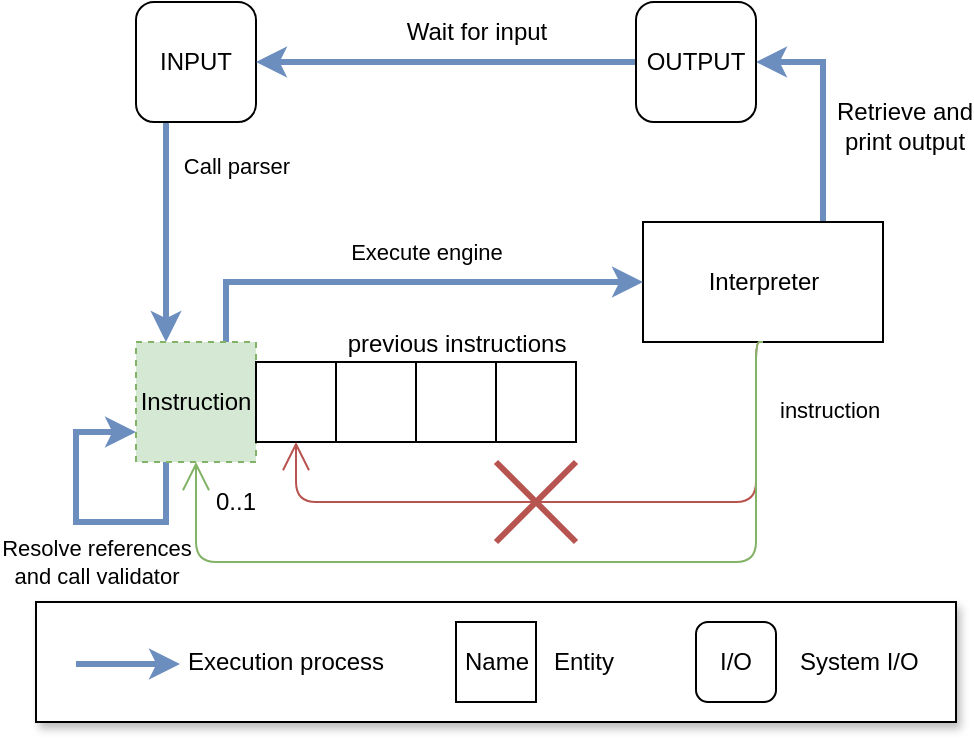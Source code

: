 <mxfile version="10.6.8" type="device"><diagram id="ONqt0LGofJ8E104Ak8q5" name="Page-1"><mxGraphModel dx="895" dy="735" grid="1" gridSize="10" guides="1" tooltips="1" connect="1" arrows="1" fold="1" page="1" pageScale="1" pageWidth="827" pageHeight="1169" math="0" shadow="0"><root><mxCell id="0"/><mxCell id="1" parent="0"/><mxCell id="84ebywNOWSX6Vrqx-hla-39" style="edgeStyle=orthogonalEdgeStyle;rounded=0;orthogonalLoop=1;jettySize=auto;html=1;exitX=0.75;exitY=0;exitDx=0;exitDy=0;entryX=1;entryY=0.5;entryDx=0;entryDy=0;strokeWidth=3;fillColor=#dae8fc;strokeColor=#6c8ebf;" parent="1" source="8jAKIxN0BBHMUgRBui_P-5" target="84ebywNOWSX6Vrqx-hla-36" edge="1"><mxGeometry relative="1" as="geometry"><mxPoint x="530" y="240" as="sourcePoint"/></mxGeometry></mxCell><mxCell id="84ebywNOWSX6Vrqx-hla-40" value="Retrieve and&lt;br&gt;print output" style="text;html=1;resizable=0;points=[];align=center;verticalAlign=middle;labelBackgroundColor=#ffffff;" parent="84ebywNOWSX6Vrqx-hla-39" vertex="1" connectable="0"><mxGeometry x="-0.074" y="-1" relative="1" as="geometry"><mxPoint x="39" y="4" as="offset"/></mxGeometry></mxCell><mxCell id="8jAKIxN0BBHMUgRBui_P-5" value="Interpreter" style="rounded=0;whiteSpace=wrap;html=1;" parent="1" vertex="1"><mxGeometry x="443.5" y="260" width="120" height="60" as="geometry"/></mxCell><mxCell id="47bU1B1srxmy7PimCyaF-3" value="Call parser" style="edgeStyle=orthogonalEdgeStyle;rounded=0;orthogonalLoop=1;jettySize=auto;html=1;endArrow=classic;endFill=1;strokeWidth=3;fillColor=#dae8fc;strokeColor=#6c8ebf;exitX=0.25;exitY=1;exitDx=0;exitDy=0;entryX=0.25;entryY=0;entryDx=0;entryDy=0;" parent="1" source="47bU1B1srxmy7PimCyaF-1" target="47bU1B1srxmy7PimCyaF-10" edge="1"><mxGeometry x="-0.6" y="35" relative="1" as="geometry"><mxPoint x="220" y="300" as="targetPoint"/><mxPoint as="offset"/></mxGeometry></mxCell><mxCell id="47bU1B1srxmy7PimCyaF-1" value="INPUT" style="rounded=1;whiteSpace=wrap;html=1;" parent="1" vertex="1"><mxGeometry x="190" y="150" width="60" height="60" as="geometry"/></mxCell><mxCell id="47bU1B1srxmy7PimCyaF-7" value="" style="edgeStyle=orthogonalEdgeStyle;rounded=0;orthogonalLoop=1;jettySize=auto;html=1;endArrow=classic;endFill=1;" parent="1" edge="1"><mxGeometry relative="1" as="geometry"><mxPoint x="310" y="410" as="targetPoint"/></mxGeometry></mxCell><mxCell id="47bU1B1srxmy7PimCyaF-9" value="" style="edgeStyle=orthogonalEdgeStyle;rounded=0;orthogonalLoop=1;jettySize=auto;html=1;endArrow=classic;endFill=1;" parent="1" edge="1"><mxGeometry relative="1" as="geometry"><mxPoint x="530" y="440" as="targetPoint"/></mxGeometry></mxCell><mxCell id="84ebywNOWSX6Vrqx-hla-11" value="Resolve references&lt;br&gt;and call validator" style="edgeStyle=orthogonalEdgeStyle;rounded=0;orthogonalLoop=1;jettySize=auto;html=1;entryX=0;entryY=0.75;entryDx=0;entryDy=0;exitX=0.25;exitY=1;exitDx=0;exitDy=0;strokeWidth=3;fillColor=#dae8fc;strokeColor=#6c8ebf;" parent="1" source="47bU1B1srxmy7PimCyaF-10" target="47bU1B1srxmy7PimCyaF-10" edge="1"><mxGeometry y="-23" relative="1" as="geometry"><mxPoint x="220" y="460" as="targetPoint"/><Array as="points"><mxPoint x="205" y="410"/><mxPoint x="160" y="410"/><mxPoint x="160" y="365"/></Array><mxPoint x="-13" y="20" as="offset"/></mxGeometry></mxCell><mxCell id="84ebywNOWSX6Vrqx-hla-33" value="Execute engine" style="edgeStyle=orthogonalEdgeStyle;rounded=0;orthogonalLoop=1;jettySize=auto;html=1;exitX=0.75;exitY=0;exitDx=0;exitDy=0;entryX=0;entryY=0.5;entryDx=0;entryDy=0;strokeWidth=3;fillColor=#dae8fc;strokeColor=#6c8ebf;" parent="1" source="47bU1B1srxmy7PimCyaF-10" target="8jAKIxN0BBHMUgRBui_P-5" edge="1"><mxGeometry x="0.086" y="15" relative="1" as="geometry"><Array as="points"><mxPoint x="235" y="290"/></Array><mxPoint as="offset"/><mxPoint x="440" y="285" as="targetPoint"/></mxGeometry></mxCell><mxCell id="47bU1B1srxmy7PimCyaF-10" value="Instruction" style="rounded=0;whiteSpace=wrap;html=1;dashed=1;fillColor=#d5e8d4;strokeColor=#82b366;" parent="1" vertex="1"><mxGeometry x="190" y="320" width="60" height="60" as="geometry"/></mxCell><mxCell id="84ebywNOWSX6Vrqx-hla-2" value="" style="rounded=0;whiteSpace=wrap;html=1;" parent="1" vertex="1"><mxGeometry x="250" y="330" width="40" height="40" as="geometry"/></mxCell><mxCell id="84ebywNOWSX6Vrqx-hla-3" value="&lt;div style=&quot;text-align: center&quot;&gt;&lt;span&gt;previous instructions&lt;/span&gt;&lt;/div&gt;" style="rounded=0;html=1;labelPosition=right;verticalLabelPosition=top;align=center;verticalAlign=bottom;" parent="1" vertex="1"><mxGeometry x="290" y="330" width="40" height="40" as="geometry"/></mxCell><mxCell id="84ebywNOWSX6Vrqx-hla-5" value="" style="rounded=0;whiteSpace=wrap;html=1;" parent="1" vertex="1"><mxGeometry x="330" y="330" width="40" height="40" as="geometry"/></mxCell><mxCell id="84ebywNOWSX6Vrqx-hla-7" value="" style="rounded=0;whiteSpace=wrap;html=1;" parent="1" vertex="1"><mxGeometry x="370" y="330" width="40" height="40" as="geometry"/></mxCell><mxCell id="84ebywNOWSX6Vrqx-hla-12" value="instruction" style="endArrow=open;endFill=0;html=1;edgeStyle=orthogonalEdgeStyle;align=left;verticalAlign=top;exitX=0.5;exitY=1;exitDx=0;exitDy=0;entryX=0.5;entryY=1;entryDx=0;entryDy=0;fillColor=#f8cecc;strokeColor=#b85450;endSize=12;" parent="1" source="8jAKIxN0BBHMUgRBui_P-5" target="84ebywNOWSX6Vrqx-hla-2" edge="1"><mxGeometry x="-0.857" y="10" relative="1" as="geometry"><mxPoint x="120" y="500" as="sourcePoint"/><mxPoint x="280" y="500" as="targetPoint"/><Array as="points"><mxPoint x="500" y="320"/><mxPoint x="500" y="400"/><mxPoint x="270" y="400"/></Array><mxPoint as="offset"/></mxGeometry></mxCell><mxCell id="84ebywNOWSX6Vrqx-hla-20" value="" style="shape=umlDestroy;whiteSpace=wrap;html=1;strokeWidth=3;align=center;fillColor=#f8cecc;strokeColor=#b85450;" parent="1" vertex="1"><mxGeometry x="370" y="380" width="40" height="40" as="geometry"/></mxCell><mxCell id="84ebywNOWSX6Vrqx-hla-31" value="" style="endArrow=open;endFill=0;html=1;edgeStyle=orthogonalEdgeStyle;align=left;verticalAlign=top;exitX=0.5;exitY=1;exitDx=0;exitDy=0;entryX=0.5;entryY=1;entryDx=0;entryDy=0;fillColor=#d5e8d4;strokeColor=#82b366;endSize=12;" parent="1" source="8jAKIxN0BBHMUgRBui_P-5" target="47bU1B1srxmy7PimCyaF-10" edge="1"><mxGeometry x="-1" relative="1" as="geometry"><mxPoint x="270" y="590" as="sourcePoint"/><mxPoint x="430" y="590" as="targetPoint"/><Array as="points"><mxPoint x="500" y="320"/><mxPoint x="500" y="430"/><mxPoint x="220" y="430"/></Array></mxGeometry></mxCell><mxCell id="84ebywNOWSX6Vrqx-hla-37" style="edgeStyle=orthogonalEdgeStyle;rounded=0;orthogonalLoop=1;jettySize=auto;html=1;exitX=0;exitY=0.5;exitDx=0;exitDy=0;entryX=1;entryY=0.5;entryDx=0;entryDy=0;strokeWidth=3;fillColor=#dae8fc;strokeColor=#6c8ebf;" parent="1" source="84ebywNOWSX6Vrqx-hla-36" target="47bU1B1srxmy7PimCyaF-1" edge="1"><mxGeometry relative="1" as="geometry"/></mxCell><mxCell id="84ebywNOWSX6Vrqx-hla-38" value="Wait for input" style="text;html=1;resizable=0;points=[];align=center;verticalAlign=middle;labelBackgroundColor=#ffffff;" parent="84ebywNOWSX6Vrqx-hla-37" vertex="1" connectable="0"><mxGeometry x="-0.274" y="-2" relative="1" as="geometry"><mxPoint x="-11" y="-13" as="offset"/></mxGeometry></mxCell><mxCell id="84ebywNOWSX6Vrqx-hla-36" value="OUTPUT" style="rounded=1;whiteSpace=wrap;html=1;" parent="1" vertex="1"><mxGeometry x="440" y="150" width="60" height="60" as="geometry"/></mxCell><mxCell id="84ebywNOWSX6Vrqx-hla-45" value="" style="rounded=0;whiteSpace=wrap;html=1;align=center;shadow=1;" parent="1" vertex="1"><mxGeometry x="140" y="450" width="460" height="60" as="geometry"/></mxCell><mxCell id="84ebywNOWSX6Vrqx-hla-53" value="&lt;div style=&quot;text-align: center&quot;&gt;&lt;span&gt;I/O&lt;/span&gt;&lt;/div&gt;" style="rounded=1;whiteSpace=wrap;html=1;shadow=0;align=center;" parent="1" vertex="1"><mxGeometry x="470" y="460" width="40" height="40" as="geometry"/></mxCell><mxCell id="84ebywNOWSX6Vrqx-hla-54" value="System I/O" style="text;html=1;strokeColor=none;fillColor=none;align=left;verticalAlign=middle;whiteSpace=wrap;rounded=0;shadow=0;" parent="1" vertex="1"><mxGeometry x="520" y="470" width="70" height="20" as="geometry"/></mxCell><mxCell id="2nDzxUVWdkNp_XRIS7rN-3" value="0..1" style="text;html=1;strokeColor=none;fillColor=none;align=center;verticalAlign=middle;whiteSpace=wrap;rounded=0;shadow=1;fontSize=12;" parent="1" vertex="1"><mxGeometry x="220" y="390" width="40" height="20" as="geometry"/></mxCell><mxCell id="aXZSDvKaScoPAeTuS3Sm-3" value="" style="group" vertex="1" connectable="0" parent="1"><mxGeometry x="192" y="470" width="131.5" height="20" as="geometry"/></mxCell><mxCell id="84ebywNOWSX6Vrqx-hla-47" value="" style="edgeStyle=orthogonalEdgeStyle;rounded=0;orthogonalLoop=1;jettySize=auto;html=1;strokeWidth=3;fillColor=#dae8fc;strokeColor=#6c8ebf;align=left;" parent="aXZSDvKaScoPAeTuS3Sm-3" edge="1"><mxGeometry x="1" y="8" relative="1" as="geometry"><mxPoint x="-32" y="11" as="sourcePoint"/><mxPoint x="20" y="11" as="targetPoint"/><Array as="points"><mxPoint y="11.5"/><mxPoint y="11.5"/></Array><mxPoint x="8" y="8" as="offset"/></mxGeometry></mxCell><mxCell id="aXZSDvKaScoPAeTuS3Sm-2" value="Execution process" style="text;html=1;strokeColor=none;fillColor=none;align=left;verticalAlign=middle;whiteSpace=wrap;rounded=0;" vertex="1" parent="aXZSDvKaScoPAeTuS3Sm-3"><mxGeometry x="21.5" width="110" height="20" as="geometry"/></mxCell><mxCell id="aXZSDvKaScoPAeTuS3Sm-4" value="" style="group" vertex="1" connectable="0" parent="1"><mxGeometry x="350" y="460" width="100" height="40" as="geometry"/></mxCell><mxCell id="84ebywNOWSX6Vrqx-hla-51" value="&lt;div style=&quot;text-align: center&quot;&gt;&lt;span&gt;Name&lt;/span&gt;&lt;/div&gt;" style="html=1;shadow=0;align=center;" parent="aXZSDvKaScoPAeTuS3Sm-4" vertex="1"><mxGeometry width="40" height="40" as="geometry"/></mxCell><mxCell id="84ebywNOWSX6Vrqx-hla-52" value="&lt;div style=&quot;text-align: left&quot;&gt;&lt;span&gt;Entity&lt;/span&gt;&lt;/div&gt;" style="text;html=1;strokeColor=none;fillColor=none;align=left;verticalAlign=middle;whiteSpace=wrap;rounded=0;shadow=0;" parent="aXZSDvKaScoPAeTuS3Sm-4" vertex="1"><mxGeometry x="47" y="10" width="53" height="20" as="geometry"/></mxCell></root></mxGraphModel></diagram></mxfile>